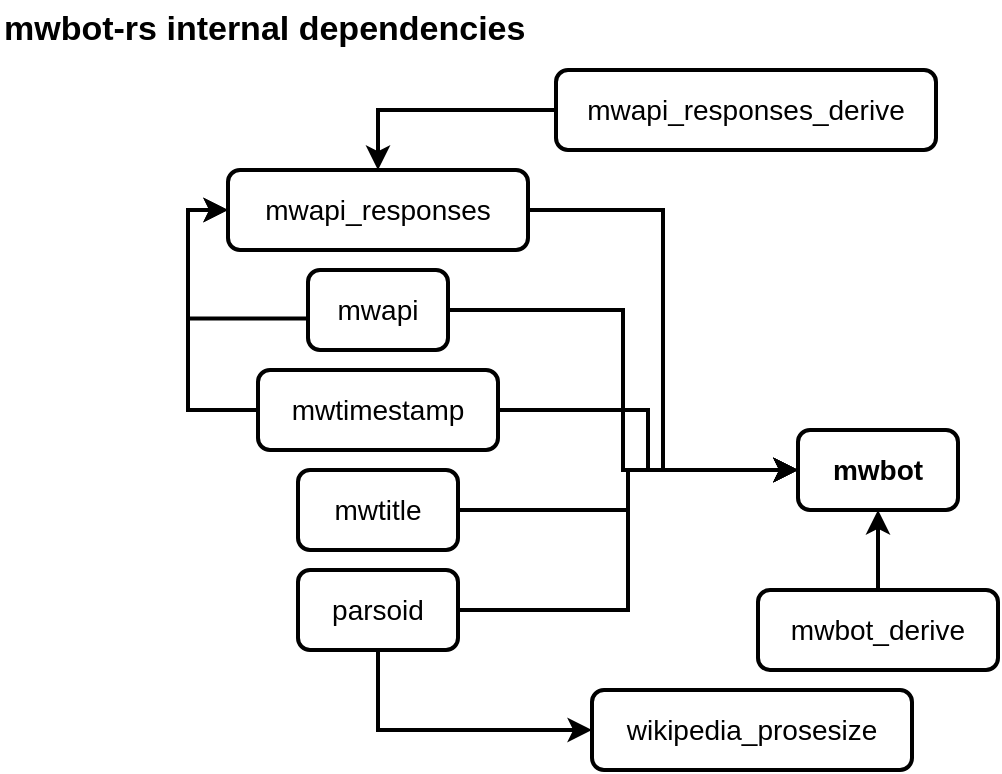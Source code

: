 <mxfile version="28.1.1">
  <diagram name="Page-1" id="nPSMN8shHIH9Cje0tpHZ">
    <mxGraphModel dx="578" dy="425" grid="1" gridSize="10" guides="1" tooltips="1" connect="1" arrows="1" fold="1" page="1" pageScale="1" pageWidth="291" pageHeight="413" math="0" shadow="0">
      <root>
        <mxCell id="0" />
        <mxCell id="1" parent="0" />
        <mxCell id="ONmzsRhYv475mUTvHMMu-13" style="edgeStyle=orthogonalEdgeStyle;rounded=0;orthogonalLoop=1;jettySize=auto;html=1;entryX=0;entryY=0.5;entryDx=0;entryDy=0;labelBackgroundColor=none;fontColor=light-dark(#000000,#202122);fontFamily=Helvetica;strokeWidth=2;fontSize=14;spacing=5;curved=0;strokeColor=light-dark(#000000,#A2A9B1);" parent="1" source="01FXjIsKuXOsLsB-IkXL-1" target="ONmzsRhYv475mUTvHMMu-5" edge="1">
          <mxGeometry relative="1" as="geometry" />
        </mxCell>
        <mxCell id="01FXjIsKuXOsLsB-IkXL-1" value="&lt;div&gt;mwapi_responses&lt;/div&gt;" style="rounded=1;whiteSpace=wrap;html=1;fontFamily=Helvetica;fontSize=14;labelBackgroundColor=none;strokeWidth=2;spacing=5;fontColor=light-dark(#000000,#202122);fillColor=light-dark(#FFFFFF,#F8F9FA);strokeColor=light-dark(#000000,#A2A9B1);" parent="1" vertex="1">
          <mxGeometry x="125" y="95" width="150" height="40" as="geometry" />
        </mxCell>
        <mxCell id="ONmzsRhYv475mUTvHMMu-20" style="edgeStyle=orthogonalEdgeStyle;rounded=0;orthogonalLoop=1;jettySize=auto;html=1;entryX=0;entryY=0.5;entryDx=0;entryDy=0;exitX=-0.002;exitY=0.605;exitDx=0;exitDy=0;exitPerimeter=0;labelBackgroundColor=none;fontColor=light-dark(#000000,#202122);fontFamily=Helvetica;strokeWidth=2;fontSize=14;spacing=5;curved=0;strokeColor=light-dark(#000000,#A2A9B1);" parent="1" source="01FXjIsKuXOsLsB-IkXL-2" target="01FXjIsKuXOsLsB-IkXL-1" edge="1">
          <mxGeometry relative="1" as="geometry" />
        </mxCell>
        <mxCell id="ONmzsRhYv475mUTvHMMu-21" style="edgeStyle=orthogonalEdgeStyle;rounded=0;orthogonalLoop=1;jettySize=auto;html=1;entryX=0;entryY=0.5;entryDx=0;entryDy=0;exitX=0;exitY=0.5;exitDx=0;exitDy=0;labelBackgroundColor=none;fontColor=light-dark(#000000,#202122);fontFamily=Helvetica;strokeWidth=2;fontSize=14;spacing=5;curved=0;strokeColor=light-dark(#000000,#A2A9B1);" parent="1" source="01FXjIsKuXOsLsB-IkXL-3" target="01FXjIsKuXOsLsB-IkXL-1" edge="1">
          <mxGeometry relative="1" as="geometry" />
        </mxCell>
        <mxCell id="01FXjIsKuXOsLsB-IkXL-10" style="edgeStyle=orthogonalEdgeStyle;rounded=0;orthogonalLoop=1;jettySize=auto;html=1;labelBackgroundColor=none;fontColor=light-dark(#000000,#202122);exitX=0;exitY=0.5;exitDx=0;exitDy=0;fontFamily=Helvetica;strokeWidth=2;fontSize=14;spacing=5;curved=0;strokeColor=light-dark(#000000,#A2A9B1);" parent="1" source="01FXjIsKuXOsLsB-IkXL-6" target="01FXjIsKuXOsLsB-IkXL-1" edge="1">
          <mxGeometry relative="1" as="geometry" />
        </mxCell>
        <mxCell id="01FXjIsKuXOsLsB-IkXL-2" value="&lt;div&gt;mwapi&lt;/div&gt;" style="rounded=1;whiteSpace=wrap;html=1;fontFamily=Helvetica;fontSize=14;labelBackgroundColor=none;strokeWidth=2;spacing=5;fontColor=light-dark(#000000,#202122);fillColor=light-dark(#FFFFFF,#F8F9FA);strokeColor=light-dark(#000000,#A2A9B1);" parent="1" vertex="1">
          <mxGeometry x="165" y="145" width="70" height="40" as="geometry" />
        </mxCell>
        <mxCell id="01FXjIsKuXOsLsB-IkXL-3" value="mwtimestamp" style="rounded=1;whiteSpace=wrap;html=1;fontFamily=Helvetica;fontSize=14;labelBackgroundColor=none;strokeWidth=2;spacing=5;fontColor=light-dark(#000000,#202122);fillColor=light-dark(#FFFFFF,#F8F9FA);strokeColor=light-dark(#000000,#A2A9B1);" parent="1" vertex="1">
          <mxGeometry x="140" y="195" width="120" height="40" as="geometry" />
        </mxCell>
        <mxCell id="01FXjIsKuXOsLsB-IkXL-4" value="mwtitle" style="rounded=1;whiteSpace=wrap;html=1;fontFamily=Helvetica;fontSize=14;labelBackgroundColor=none;strokeWidth=2;spacing=5;fontColor=light-dark(#000000,#202122);fillColor=light-dark(#FFFFFF,#F8F9FA);strokeColor=light-dark(#000000,#A2A9B1);" parent="1" vertex="1">
          <mxGeometry x="160" y="245" width="80" height="40" as="geometry" />
        </mxCell>
        <mxCell id="01FXjIsKuXOsLsB-IkXL-6" value="mwapi_responses_derive" style="rounded=1;whiteSpace=wrap;html=1;fontFamily=Helvetica;fontSize=14;labelBackgroundColor=none;strokeWidth=2;spacing=5;fontColor=light-dark(#000000,#202122);fillColor=light-dark(#FFFFFF,#F8F9FA);strokeColor=light-dark(#000000,#EAECF0);" parent="1" vertex="1">
          <mxGeometry x="289" y="45" width="190" height="40" as="geometry" />
        </mxCell>
        <mxCell id="01FXjIsKuXOsLsB-IkXL-16" value="parsoid" style="rounded=1;whiteSpace=wrap;html=1;fontFamily=Helvetica;fontSize=14;labelBackgroundColor=none;strokeWidth=2;spacing=5;fontColor=light-dark(#000000,#202122);fillColor=light-dark(#FFFFFF,#F8F9FA);strokeColor=light-dark(#000000,#A2A9B1);" parent="1" vertex="1">
          <mxGeometry x="160" y="295" width="80" height="40" as="geometry" />
        </mxCell>
        <mxCell id="ONmzsRhYv475mUTvHMMu-1" value="wikipedia_prosesize" style="rounded=1;whiteSpace=wrap;html=1;fontFamily=Helvetica;fontSize=14;labelBackgroundColor=none;strokeWidth=2;spacing=5;fontColor=light-dark(#000000,#202122);fillColor=light-dark(#FFFFFF,#F8F9FA);strokeColor=light-dark(#000000,#EAECF0);" parent="1" vertex="1">
          <mxGeometry x="307" y="355" width="160" height="40" as="geometry" />
        </mxCell>
        <mxCell id="ONmzsRhYv475mUTvHMMu-5" value="mwbot" style="rounded=1;whiteSpace=wrap;html=1;fontFamily=Helvetica;fontSize=14;labelBackgroundColor=none;strokeWidth=2;spacing=5;fontColor=light-dark(#000000,#2A4B8D);fillColor=light-dark(#FFFFFF,#EAF3FF);strokeColor=light-dark(#000000,#2A4B8D);fontStyle=1" parent="1" vertex="1">
          <mxGeometry x="410" y="225" width="80" height="40" as="geometry" />
        </mxCell>
        <mxCell id="ONmzsRhYv475mUTvHMMu-7" value="mwbot_derive" style="rounded=1;whiteSpace=wrap;html=1;fontFamily=Helvetica;fontSize=14;labelBackgroundColor=none;strokeWidth=2;spacing=5;fontColor=light-dark(#000000,#202122);fillColor=light-dark(#FFFFFF,#F8F9FA);strokeColor=light-dark(#000000,#EAECF0);" parent="1" vertex="1">
          <mxGeometry x="390" y="305" width="120" height="40" as="geometry" />
        </mxCell>
        <mxCell id="ONmzsRhYv475mUTvHMMu-4" style="edgeStyle=orthogonalEdgeStyle;rounded=0;orthogonalLoop=1;jettySize=auto;html=1;entryX=0;entryY=0.5;entryDx=0;entryDy=0;exitX=0.5;exitY=1;exitDx=0;exitDy=0;labelBackgroundColor=none;fontColor=light-dark(#000000,#202122);fontFamily=Helvetica;strokeWidth=2;fontSize=14;spacing=5;curved=0;strokeColor=light-dark(#000000,#A2A9B1);" parent="1" source="01FXjIsKuXOsLsB-IkXL-16" target="ONmzsRhYv475mUTvHMMu-1" edge="1">
          <mxGeometry relative="1" as="geometry" />
        </mxCell>
        <mxCell id="ONmzsRhYv475mUTvHMMu-12" style="edgeStyle=orthogonalEdgeStyle;rounded=0;orthogonalLoop=1;jettySize=auto;html=1;entryX=0;entryY=0.5;entryDx=0;entryDy=0;labelBackgroundColor=none;fontColor=light-dark(#000000,#202122);fontFamily=Helvetica;strokeWidth=2;fontSize=14;spacing=5;curved=0;strokeColor=light-dark(#000000,#A2A9B1);" parent="1" source="01FXjIsKuXOsLsB-IkXL-2" target="ONmzsRhYv475mUTvHMMu-5" edge="1">
          <mxGeometry relative="1" as="geometry" />
        </mxCell>
        <mxCell id="ONmzsRhYv475mUTvHMMu-11" style="edgeStyle=orthogonalEdgeStyle;rounded=0;orthogonalLoop=1;jettySize=auto;html=1;entryX=0;entryY=0.5;entryDx=0;entryDy=0;labelBackgroundColor=none;fontColor=light-dark(#000000,#202122);fontFamily=Helvetica;strokeWidth=2;fontSize=14;spacing=5;curved=0;strokeColor=light-dark(#000000,#A2A9B1);" parent="1" source="01FXjIsKuXOsLsB-IkXL-3" target="ONmzsRhYv475mUTvHMMu-5" edge="1">
          <mxGeometry relative="1" as="geometry" />
        </mxCell>
        <mxCell id="ONmzsRhYv475mUTvHMMu-10" style="edgeStyle=orthogonalEdgeStyle;rounded=0;orthogonalLoop=1;jettySize=auto;html=1;entryX=0;entryY=0.5;entryDx=0;entryDy=0;labelBackgroundColor=none;fontColor=light-dark(#000000,#202122);fontFamily=Helvetica;strokeWidth=2;fontSize=14;spacing=5;curved=0;strokeColor=light-dark(#000000,#A2A9B1);" parent="1" source="01FXjIsKuXOsLsB-IkXL-4" target="ONmzsRhYv475mUTvHMMu-5" edge="1">
          <mxGeometry relative="1" as="geometry" />
        </mxCell>
        <mxCell id="ONmzsRhYv475mUTvHMMu-9" style="edgeStyle=orthogonalEdgeStyle;rounded=0;orthogonalLoop=1;jettySize=auto;html=1;entryX=0;entryY=0.5;entryDx=0;entryDy=0;labelBackgroundColor=none;fontColor=light-dark(#000000,#202122);fontFamily=Helvetica;strokeWidth=2;fontSize=14;spacing=5;curved=0;strokeColor=light-dark(#000000,#A2A9B1);" parent="1" source="01FXjIsKuXOsLsB-IkXL-16" target="ONmzsRhYv475mUTvHMMu-5" edge="1">
          <mxGeometry relative="1" as="geometry" />
        </mxCell>
        <mxCell id="ONmzsRhYv475mUTvHMMu-8" style="edgeStyle=orthogonalEdgeStyle;rounded=0;orthogonalLoop=1;jettySize=auto;html=1;labelBackgroundColor=none;fontColor=light-dark(#000000,#202122);fontFamily=Helvetica;strokeWidth=2;fontSize=14;spacing=5;curved=0;strokeColor=light-dark(#000000,#A2A9B1);" parent="1" source="ONmzsRhYv475mUTvHMMu-7" target="ONmzsRhYv475mUTvHMMu-5" edge="1">
          <mxGeometry relative="1" as="geometry" />
        </mxCell>
        <mxCell id="omsreYTxpoCoHGZMmXX0-4" value="&lt;div&gt;mwbot-rs internal dependencies&lt;/div&gt;" style="text;strokeColor=none;align=left;fillColor=none;html=1;verticalAlign=middle;whiteSpace=wrap;rounded=0;fontStyle=1;fontSize=17;fontColor=light-dark(#000000,#C8CCD1);fontFamily=Helvetica;" vertex="1" parent="1">
          <mxGeometry x="11" y="10" width="280" height="30" as="geometry" />
        </mxCell>
      </root>
    </mxGraphModel>
  </diagram>
</mxfile>
